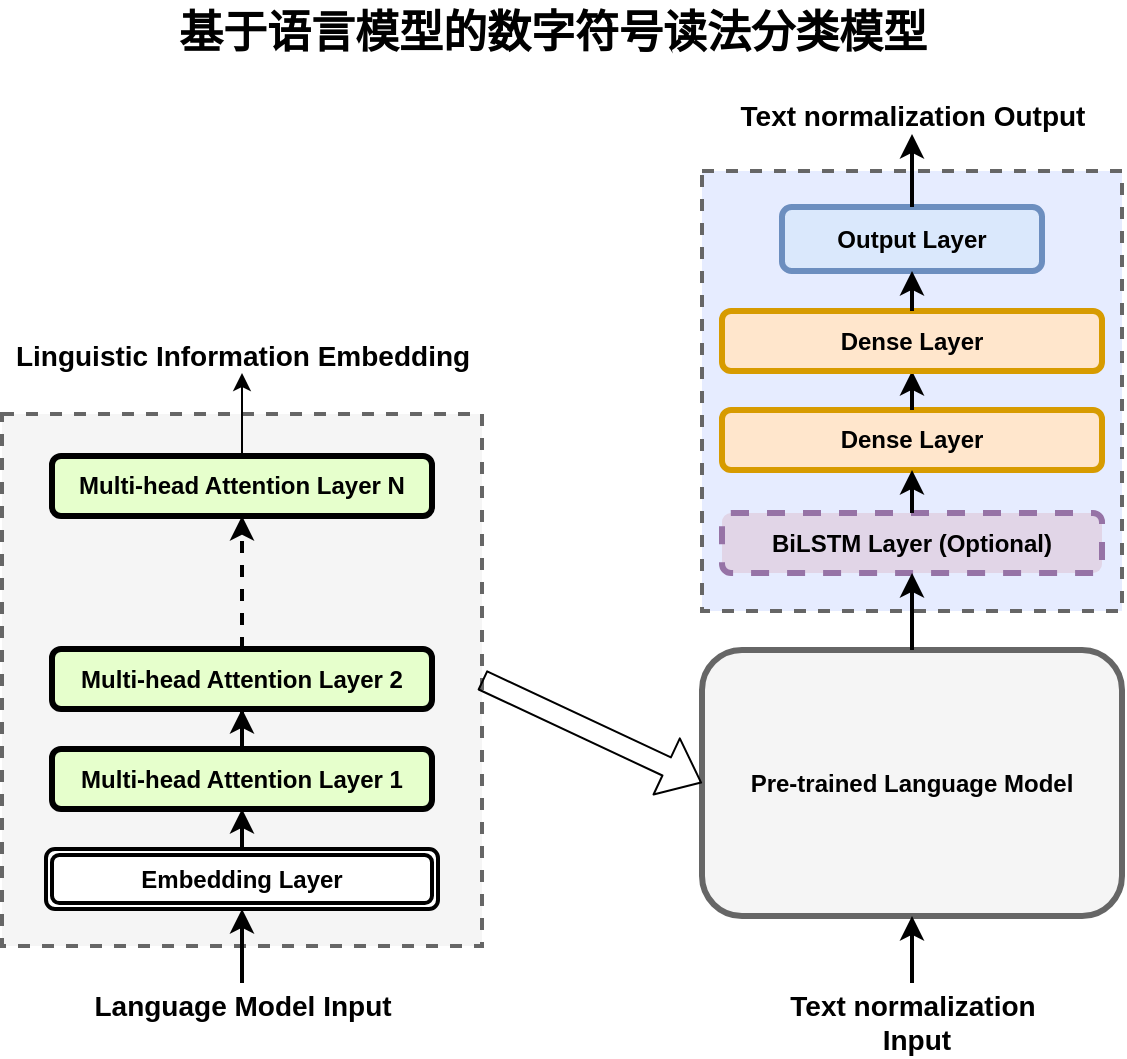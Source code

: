 <mxfile version="12.0.2" type="github" pages="1"><diagram name="Page-1" id="c7558073-3199-34d8-9f00-42111426c3f3"><mxGraphModel dx="932" dy="665" grid="1" gridSize="10" guides="1" tooltips="1" connect="1" arrows="1" fold="1" page="1" pageScale="1" pageWidth="826" pageHeight="1169" background="#ffffff" math="0" shadow="0"><root><mxCell id="0"/><mxCell id="1" parent="0"/><mxCell id="NShjPPMZG8LSfpXjEo1I-108" value="" style="rounded=0;whiteSpace=wrap;html=1;strokeColor=#666666;strokeWidth=2;fillColor=#f5f5f5;dashed=1;fontColor=#333333;" parent="1" vertex="1"><mxGeometry x="210" y="650" width="240" height="266" as="geometry"/></mxCell><mxCell id="NShjPPMZG8LSfpXjEo1I-201" value="" style="rounded=0;whiteSpace=wrap;html=1;strokeColor=#666666;strokeWidth=2;fillColor=#E6ECFF;dashed=1;fontColor=#333333;" parent="1" vertex="1"><mxGeometry x="560" y="528.5" width="210" height="220" as="geometry"/></mxCell><mxCell id="NShjPPMZG8LSfpXjEo1I-96" value="&lt;b&gt;Multi-head Attention Layer 1&lt;/b&gt;" style="rounded=1;whiteSpace=wrap;html=1;fillColor=#E6ffcc;strokeColor=#000000;strokeWidth=3;" parent="1" vertex="1"><mxGeometry x="235" y="817.5" width="190" height="30" as="geometry"/></mxCell><mxCell id="NShjPPMZG8LSfpXjEo1I-106" value="&lt;b&gt;Multi-head Attention Layer N&lt;/b&gt;" style="rounded=1;whiteSpace=wrap;html=1;fillColor=#E6ffcc;strokeColor=#000000;strokeWidth=3;" parent="1" vertex="1"><mxGeometry x="235" y="671" width="190" height="30" as="geometry"/></mxCell><mxCell id="NShjPPMZG8LSfpXjEo1I-107" value="" style="edgeStyle=orthogonalEdgeStyle;rounded=0;orthogonalLoop=1;jettySize=auto;html=1;dashed=1;strokeWidth=2;" parent="1" source="NShjPPMZG8LSfpXjEo1I-97" target="NShjPPMZG8LSfpXjEo1I-106" edge="1"><mxGeometry relative="1" as="geometry"><mxPoint x="330" y="717.5" as="sourcePoint"/></mxGeometry></mxCell><mxCell id="NShjPPMZG8LSfpXjEo1I-97" value="&lt;b&gt;Multi-head Attention Layer 2&lt;/b&gt;" style="rounded=1;whiteSpace=wrap;html=1;fillColor=#E6ffcc;strokeColor=#000000;strokeWidth=3;" parent="1" vertex="1"><mxGeometry x="235" y="767.5" width="190" height="30" as="geometry"/></mxCell><mxCell id="NShjPPMZG8LSfpXjEo1I-118" style="edgeStyle=orthogonalEdgeStyle;rounded=0;orthogonalLoop=1;jettySize=auto;html=1;entryX=0.5;entryY=1;entryDx=0;entryDy=0;strokeWidth=2;" parent="1" source="NShjPPMZG8LSfpXjEo1I-96" target="NShjPPMZG8LSfpXjEo1I-97" edge="1"><mxGeometry relative="1" as="geometry"/></mxCell><mxCell id="NShjPPMZG8LSfpXjEo1I-125" value="&lt;b&gt;BiLSTM Layer (Optional)&lt;/b&gt;" style="rounded=1;whiteSpace=wrap;html=1;fillColor=#e1d5e7;strokeColor=#9673a6;strokeWidth=3;dashed=1;" parent="1" vertex="1"><mxGeometry x="570" y="699.5" width="190" height="30" as="geometry"/></mxCell><mxCell id="NShjPPMZG8LSfpXjEo1I-128" value="&lt;b&gt;Dense Layer&lt;/b&gt;" style="rounded=1;whiteSpace=wrap;html=1;fillColor=#ffe6cc;strokeWidth=3;strokeColor=#d79b00;" parent="1" vertex="1"><mxGeometry x="570" y="648" width="190" height="30" as="geometry"/></mxCell><mxCell id="NShjPPMZG8LSfpXjEo1I-130" style="edgeStyle=orthogonalEdgeStyle;rounded=0;orthogonalLoop=1;jettySize=auto;html=1;entryX=0.5;entryY=1;entryDx=0;entryDy=0;strokeWidth=2;exitX=0.5;exitY=0;exitDx=0;exitDy=0;" parent="1" source="NShjPPMZG8LSfpXjEo1I-125" target="NShjPPMZG8LSfpXjEo1I-128" edge="1"><mxGeometry relative="1" as="geometry"><mxPoint x="661" y="932" as="sourcePoint"/><mxPoint x="661" y="912" as="targetPoint"/></mxGeometry></mxCell><mxCell id="NShjPPMZG8LSfpXjEo1I-148" style="edgeStyle=orthogonalEdgeStyle;rounded=0;orthogonalLoop=1;jettySize=auto;html=1;entryX=0.5;entryY=1;entryDx=0;entryDy=0;strokeWidth=2;exitX=0.5;exitY=0;exitDx=0;exitDy=0;" parent="1" source="NShjPPMZG8LSfpXjEo1I-128" target="sMyYEmeEwsw87jbwhd2--8" edge="1"><mxGeometry relative="1" as="geometry"><mxPoint x="661.5" y="568" as="sourcePoint"/><mxPoint x="651.5" y="588" as="targetPoint"/></mxGeometry></mxCell><mxCell id="NShjPPMZG8LSfpXjEo1I-160" value="&lt;b&gt;Output Layer&lt;/b&gt;" style="rounded=1;whiteSpace=wrap;html=1;fillColor=#dae8fc;strokeColor=#6c8ebf;strokeWidth=3;" parent="1" vertex="1"><mxGeometry x="600" y="546.5" width="130" height="32" as="geometry"/></mxCell><mxCell id="NShjPPMZG8LSfpXjEo1I-176" value="&lt;b&gt;Embedding Layer&lt;/b&gt;" style="shape=ext;double=1;rounded=1;whiteSpace=wrap;html=1;strokeWidth=2;" parent="1" vertex="1"><mxGeometry x="232" y="867.5" width="196" height="30" as="geometry"/></mxCell><mxCell id="NShjPPMZG8LSfpXjEo1I-180" value="" style="endArrow=classic;html=1;strokeWidth=2;entryX=0.5;entryY=1;entryDx=0;entryDy=0;exitX=0.5;exitY=0;exitDx=0;exitDy=0;" parent="1" source="NShjPPMZG8LSfpXjEo1I-176" target="NShjPPMZG8LSfpXjEo1I-96" edge="1"><mxGeometry width="50" height="50" relative="1" as="geometry"><mxPoint x="-122" y="984.5" as="sourcePoint"/><mxPoint x="-72" y="934.5" as="targetPoint"/></mxGeometry></mxCell><mxCell id="NShjPPMZG8LSfpXjEo1I-211" value="" style="endArrow=classic;html=1;strokeWidth=2;entryX=0.5;entryY=1;entryDx=0;entryDy=0;" parent="1" source="NShjPPMZG8LSfpXjEo1I-212" target="NShjPPMZG8LSfpXjEo1I-176" edge="1"><mxGeometry width="50" height="50" relative="1" as="geometry"><mxPoint x="332" y="924.5" as="sourcePoint"/><mxPoint x="-82" y="934.5" as="targetPoint"/></mxGeometry></mxCell><mxCell id="NShjPPMZG8LSfpXjEo1I-212" value="&lt;b&gt;&lt;font style=&quot;font-size: 14px&quot;&gt;Language Model Input&lt;/font&gt;&lt;/b&gt;" style="text;html=1;resizable=0;points=[];autosize=1;align=center;verticalAlign=top;spacingTop=-4;" parent="1" vertex="1"><mxGeometry x="250" y="934.5" width="160" height="20" as="geometry"/></mxCell><mxCell id="NShjPPMZG8LSfpXjEo1I-215" value="&lt;b style=&quot;font-size: 14px&quot;&gt;Text normalization&lt;/b&gt;&lt;b&gt;&lt;font style=&quot;font-size: 14px&quot;&gt;&amp;nbsp;Output&lt;/font&gt;&lt;/b&gt;" style="text;html=1;resizable=0;points=[];autosize=1;align=center;verticalAlign=top;spacingTop=-4;" parent="1" vertex="1"><mxGeometry x="570" y="490" width="190" height="20" as="geometry"/></mxCell><mxCell id="NShjPPMZG8LSfpXjEo1I-220" value="" style="endArrow=classic;html=1;strokeWidth=2;exitX=0.5;exitY=0;exitDx=0;exitDy=0;" parent="1" source="NShjPPMZG8LSfpXjEo1I-160" target="NShjPPMZG8LSfpXjEo1I-215" edge="1"><mxGeometry width="50" height="50" relative="1" as="geometry"><mxPoint x="468.5" y="558" as="sourcePoint"/><mxPoint x="571" y="496" as="targetPoint"/></mxGeometry></mxCell><mxCell id="sMyYEmeEwsw87jbwhd2--1" value="" style="endArrow=classic;html=1;exitX=0.5;exitY=0;exitDx=0;exitDy=0;" parent="1" source="NShjPPMZG8LSfpXjEo1I-106" target="sMyYEmeEwsw87jbwhd2--4" edge="1"><mxGeometry width="50" height="50" relative="1" as="geometry"><mxPoint x="77" y="1032" as="sourcePoint"/><mxPoint x="332" y="602" as="targetPoint"/></mxGeometry></mxCell><mxCell id="sMyYEmeEwsw87jbwhd2--4" value="&lt;span style=&quot;font-size: 14px&quot;&gt;&lt;b&gt;Linguistic Information Embedding&lt;/b&gt;&lt;/span&gt;" style="text;html=1;resizable=0;points=[];autosize=1;align=center;verticalAlign=top;spacingTop=-4;" parent="1" vertex="1"><mxGeometry x="210" y="609.5" width="240" height="20" as="geometry"/></mxCell><mxCell id="sMyYEmeEwsw87jbwhd2--7" value="&lt;b&gt;Pre-trained Language Model&lt;/b&gt;" style="rounded=1;whiteSpace=wrap;html=1;fillColor=#F5F5F5;strokeColor=#666666;strokeWidth=3;" parent="1" vertex="1"><mxGeometry x="560" y="768" width="210" height="133" as="geometry"/></mxCell><mxCell id="sMyYEmeEwsw87jbwhd2--8" value="&lt;b&gt;Dense Layer&lt;/b&gt;" style="rounded=1;whiteSpace=wrap;html=1;fillColor=#ffe6cc;strokeWidth=3;strokeColor=#d79b00;" parent="1" vertex="1"><mxGeometry x="570" y="598.5" width="190" height="30" as="geometry"/></mxCell><mxCell id="sMyYEmeEwsw87jbwhd2--9" style="edgeStyle=orthogonalEdgeStyle;rounded=0;orthogonalLoop=1;jettySize=auto;html=1;entryX=0.5;entryY=1;entryDx=0;entryDy=0;strokeWidth=2;exitX=0.5;exitY=0;exitDx=0;exitDy=0;" parent="1" source="sMyYEmeEwsw87jbwhd2--8" target="NShjPPMZG8LSfpXjEo1I-160" edge="1"><mxGeometry relative="1" as="geometry"><mxPoint x="675" y="658.5" as="sourcePoint"/><mxPoint x="675" y="638.5" as="targetPoint"/></mxGeometry></mxCell><mxCell id="sMyYEmeEwsw87jbwhd2--10" value="&lt;font&gt;&lt;span style=&quot;font-size: 14px&quot;&gt;&lt;b&gt;Text normalization&lt;/b&gt;&lt;/span&gt;&lt;br&gt;&lt;span style=&quot;font-size: 14px&quot;&gt;&lt;b&gt;&amp;nbsp;Input&lt;/b&gt;&lt;/span&gt;&lt;/font&gt;" style="text;html=1;resizable=0;points=[];autosize=1;align=center;verticalAlign=top;spacingTop=-4;" parent="1" vertex="1"><mxGeometry x="595" y="934.5" width="140" height="30" as="geometry"/></mxCell><mxCell id="sMyYEmeEwsw87jbwhd2--11" value="" style="endArrow=classic;html=1;strokeWidth=2;entryX=0.5;entryY=1;entryDx=0;entryDy=0;" parent="1" source="sMyYEmeEwsw87jbwhd2--10" target="sMyYEmeEwsw87jbwhd2--7" edge="1"><mxGeometry width="50" height="50" relative="1" as="geometry"><mxPoint x="675" y="546.5" as="sourcePoint"/><mxPoint x="675" y="506" as="targetPoint"/></mxGeometry></mxCell><mxCell id="sMyYEmeEwsw87jbwhd2--14" value="" style="endArrow=classic;html=1;strokeWidth=2;entryX=0.5;entryY=1;entryDx=0;entryDy=0;exitX=0.5;exitY=0;exitDx=0;exitDy=0;" parent="1" source="sMyYEmeEwsw87jbwhd2--7" target="NShjPPMZG8LSfpXjEo1I-125" edge="1"><mxGeometry width="50" height="50" relative="1" as="geometry"><mxPoint x="675" y="934.5" as="sourcePoint"/><mxPoint x="675" y="911" as="targetPoint"/></mxGeometry></mxCell><mxCell id="sMyYEmeEwsw87jbwhd2--15" value="" style="shape=flexArrow;endArrow=classic;html=1;entryX=0;entryY=0.5;entryDx=0;entryDy=0;exitX=1;exitY=0.5;exitDx=0;exitDy=0;" parent="1" source="NShjPPMZG8LSfpXjEo1I-108" target="sMyYEmeEwsw87jbwhd2--7" edge="1"><mxGeometry width="50" height="50" relative="1" as="geometry"><mxPoint x="130" y="1030" as="sourcePoint"/><mxPoint x="180" y="980" as="targetPoint"/></mxGeometry></mxCell><mxCell id="sMyYEmeEwsw87jbwhd2--18" value="&lt;b&gt;&lt;font style=&quot;font-size: 22px&quot;&gt;基于语言模型的数字符号读法分类模型&lt;/font&gt;&lt;/b&gt;" style="text;html=1;resizable=0;points=[];autosize=1;align=center;verticalAlign=top;spacingTop=-4;" parent="1" vertex="1"><mxGeometry x="290" y="443.5" width="390" height="20" as="geometry"/></mxCell></root></mxGraphModel></diagram></mxfile>
